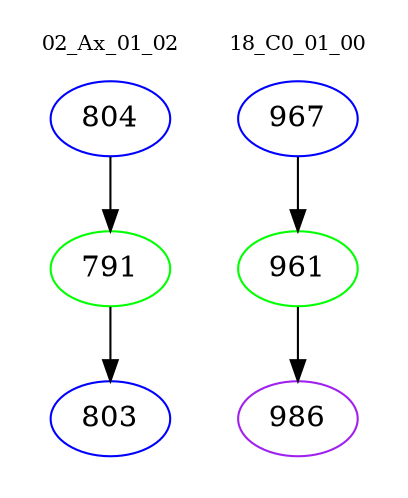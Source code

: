 digraph{
subgraph cluster_0 {
color = white
label = "02_Ax_01_02";
fontsize=10;
T0_804 [label="804", color="blue"]
T0_804 -> T0_791 [color="black"]
T0_791 [label="791", color="green"]
T0_791 -> T0_803 [color="black"]
T0_803 [label="803", color="blue"]
}
subgraph cluster_1 {
color = white
label = "18_C0_01_00";
fontsize=10;
T1_967 [label="967", color="blue"]
T1_967 -> T1_961 [color="black"]
T1_961 [label="961", color="green"]
T1_961 -> T1_986 [color="black"]
T1_986 [label="986", color="purple"]
}
}
